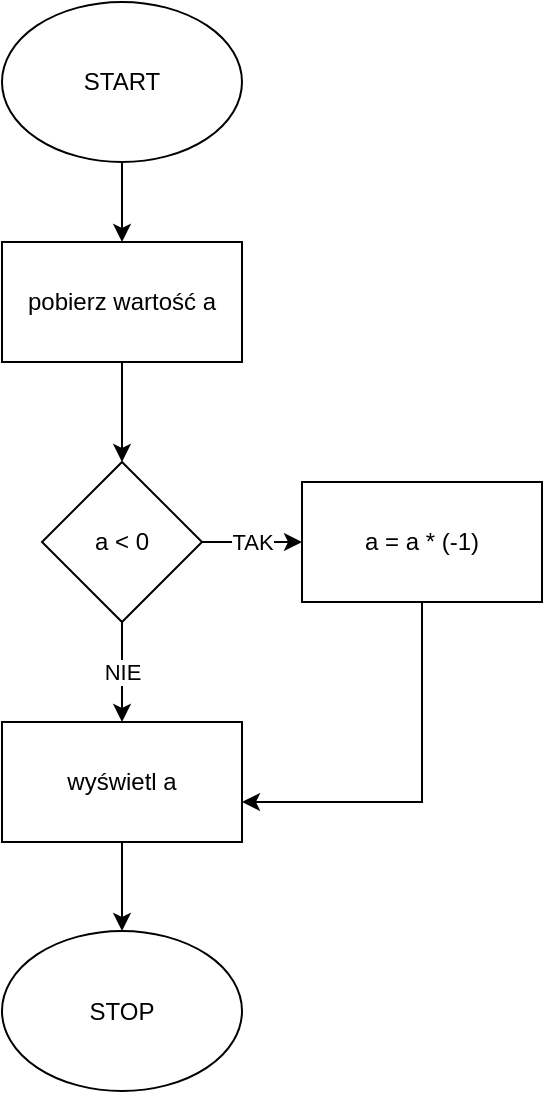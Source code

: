 <mxfile version="20.8.20" type="github">
  <diagram id="C5RBs43oDa-KdzZeNtuy" name="Page-1">
    <mxGraphModel dx="1434" dy="739" grid="1" gridSize="10" guides="1" tooltips="1" connect="1" arrows="1" fold="1" page="1" pageScale="1" pageWidth="827" pageHeight="1169" math="0" shadow="0">
      <root>
        <mxCell id="WIyWlLk6GJQsqaUBKTNV-0" />
        <mxCell id="WIyWlLk6GJQsqaUBKTNV-1" parent="WIyWlLk6GJQsqaUBKTNV-0" />
        <mxCell id="qE77xGYlSXGq1pr1HXSm-2" value="" style="edgeStyle=orthogonalEdgeStyle;rounded=0;orthogonalLoop=1;jettySize=auto;html=1;" edge="1" parent="WIyWlLk6GJQsqaUBKTNV-1" source="qE77xGYlSXGq1pr1HXSm-0" target="qE77xGYlSXGq1pr1HXSm-1">
          <mxGeometry relative="1" as="geometry" />
        </mxCell>
        <mxCell id="qE77xGYlSXGq1pr1HXSm-0" value="START" style="ellipse;whiteSpace=wrap;html=1;" vertex="1" parent="WIyWlLk6GJQsqaUBKTNV-1">
          <mxGeometry x="160" y="40" width="120" height="80" as="geometry" />
        </mxCell>
        <mxCell id="qE77xGYlSXGq1pr1HXSm-8" value="" style="edgeStyle=orthogonalEdgeStyle;rounded=0;orthogonalLoop=1;jettySize=auto;html=1;" edge="1" parent="WIyWlLk6GJQsqaUBKTNV-1" source="qE77xGYlSXGq1pr1HXSm-1" target="qE77xGYlSXGq1pr1HXSm-3">
          <mxGeometry relative="1" as="geometry" />
        </mxCell>
        <mxCell id="qE77xGYlSXGq1pr1HXSm-1" value="pobierz wartość a" style="rounded=0;whiteSpace=wrap;html=1;" vertex="1" parent="WIyWlLk6GJQsqaUBKTNV-1">
          <mxGeometry x="160" y="160" width="120" height="60" as="geometry" />
        </mxCell>
        <mxCell id="qE77xGYlSXGq1pr1HXSm-5" value="NIE" style="edgeStyle=orthogonalEdgeStyle;rounded=0;orthogonalLoop=1;jettySize=auto;html=1;" edge="1" parent="WIyWlLk6GJQsqaUBKTNV-1" source="qE77xGYlSXGq1pr1HXSm-3" target="qE77xGYlSXGq1pr1HXSm-4">
          <mxGeometry relative="1" as="geometry" />
        </mxCell>
        <mxCell id="qE77xGYlSXGq1pr1HXSm-7" value="TAK" style="edgeStyle=orthogonalEdgeStyle;rounded=0;orthogonalLoop=1;jettySize=auto;html=1;" edge="1" parent="WIyWlLk6GJQsqaUBKTNV-1" source="qE77xGYlSXGq1pr1HXSm-3" target="qE77xGYlSXGq1pr1HXSm-6">
          <mxGeometry relative="1" as="geometry" />
        </mxCell>
        <mxCell id="qE77xGYlSXGq1pr1HXSm-3" value="a &amp;lt; 0" style="rhombus;whiteSpace=wrap;html=1;" vertex="1" parent="WIyWlLk6GJQsqaUBKTNV-1">
          <mxGeometry x="180" y="270" width="80" height="80" as="geometry" />
        </mxCell>
        <mxCell id="qE77xGYlSXGq1pr1HXSm-12" value="" style="edgeStyle=orthogonalEdgeStyle;rounded=0;orthogonalLoop=1;jettySize=auto;html=1;" edge="1" parent="WIyWlLk6GJQsqaUBKTNV-1" source="qE77xGYlSXGq1pr1HXSm-4" target="qE77xGYlSXGq1pr1HXSm-11">
          <mxGeometry relative="1" as="geometry" />
        </mxCell>
        <mxCell id="qE77xGYlSXGq1pr1HXSm-4" value="wyświetl a" style="rounded=0;whiteSpace=wrap;html=1;" vertex="1" parent="WIyWlLk6GJQsqaUBKTNV-1">
          <mxGeometry x="160" y="400" width="120" height="60" as="geometry" />
        </mxCell>
        <mxCell id="qE77xGYlSXGq1pr1HXSm-10" value="" style="edgeStyle=orthogonalEdgeStyle;rounded=0;orthogonalLoop=1;jettySize=auto;html=1;" edge="1" parent="WIyWlLk6GJQsqaUBKTNV-1" source="qE77xGYlSXGq1pr1HXSm-6" target="qE77xGYlSXGq1pr1HXSm-4">
          <mxGeometry relative="1" as="geometry">
            <Array as="points">
              <mxPoint x="370" y="440" />
            </Array>
          </mxGeometry>
        </mxCell>
        <mxCell id="qE77xGYlSXGq1pr1HXSm-6" value="a = a * (-1)" style="rounded=0;whiteSpace=wrap;html=1;" vertex="1" parent="WIyWlLk6GJQsqaUBKTNV-1">
          <mxGeometry x="310" y="280" width="120" height="60" as="geometry" />
        </mxCell>
        <mxCell id="qE77xGYlSXGq1pr1HXSm-11" value="STOP" style="ellipse;whiteSpace=wrap;html=1;" vertex="1" parent="WIyWlLk6GJQsqaUBKTNV-1">
          <mxGeometry x="160" y="504.5" width="120" height="80" as="geometry" />
        </mxCell>
      </root>
    </mxGraphModel>
  </diagram>
</mxfile>
